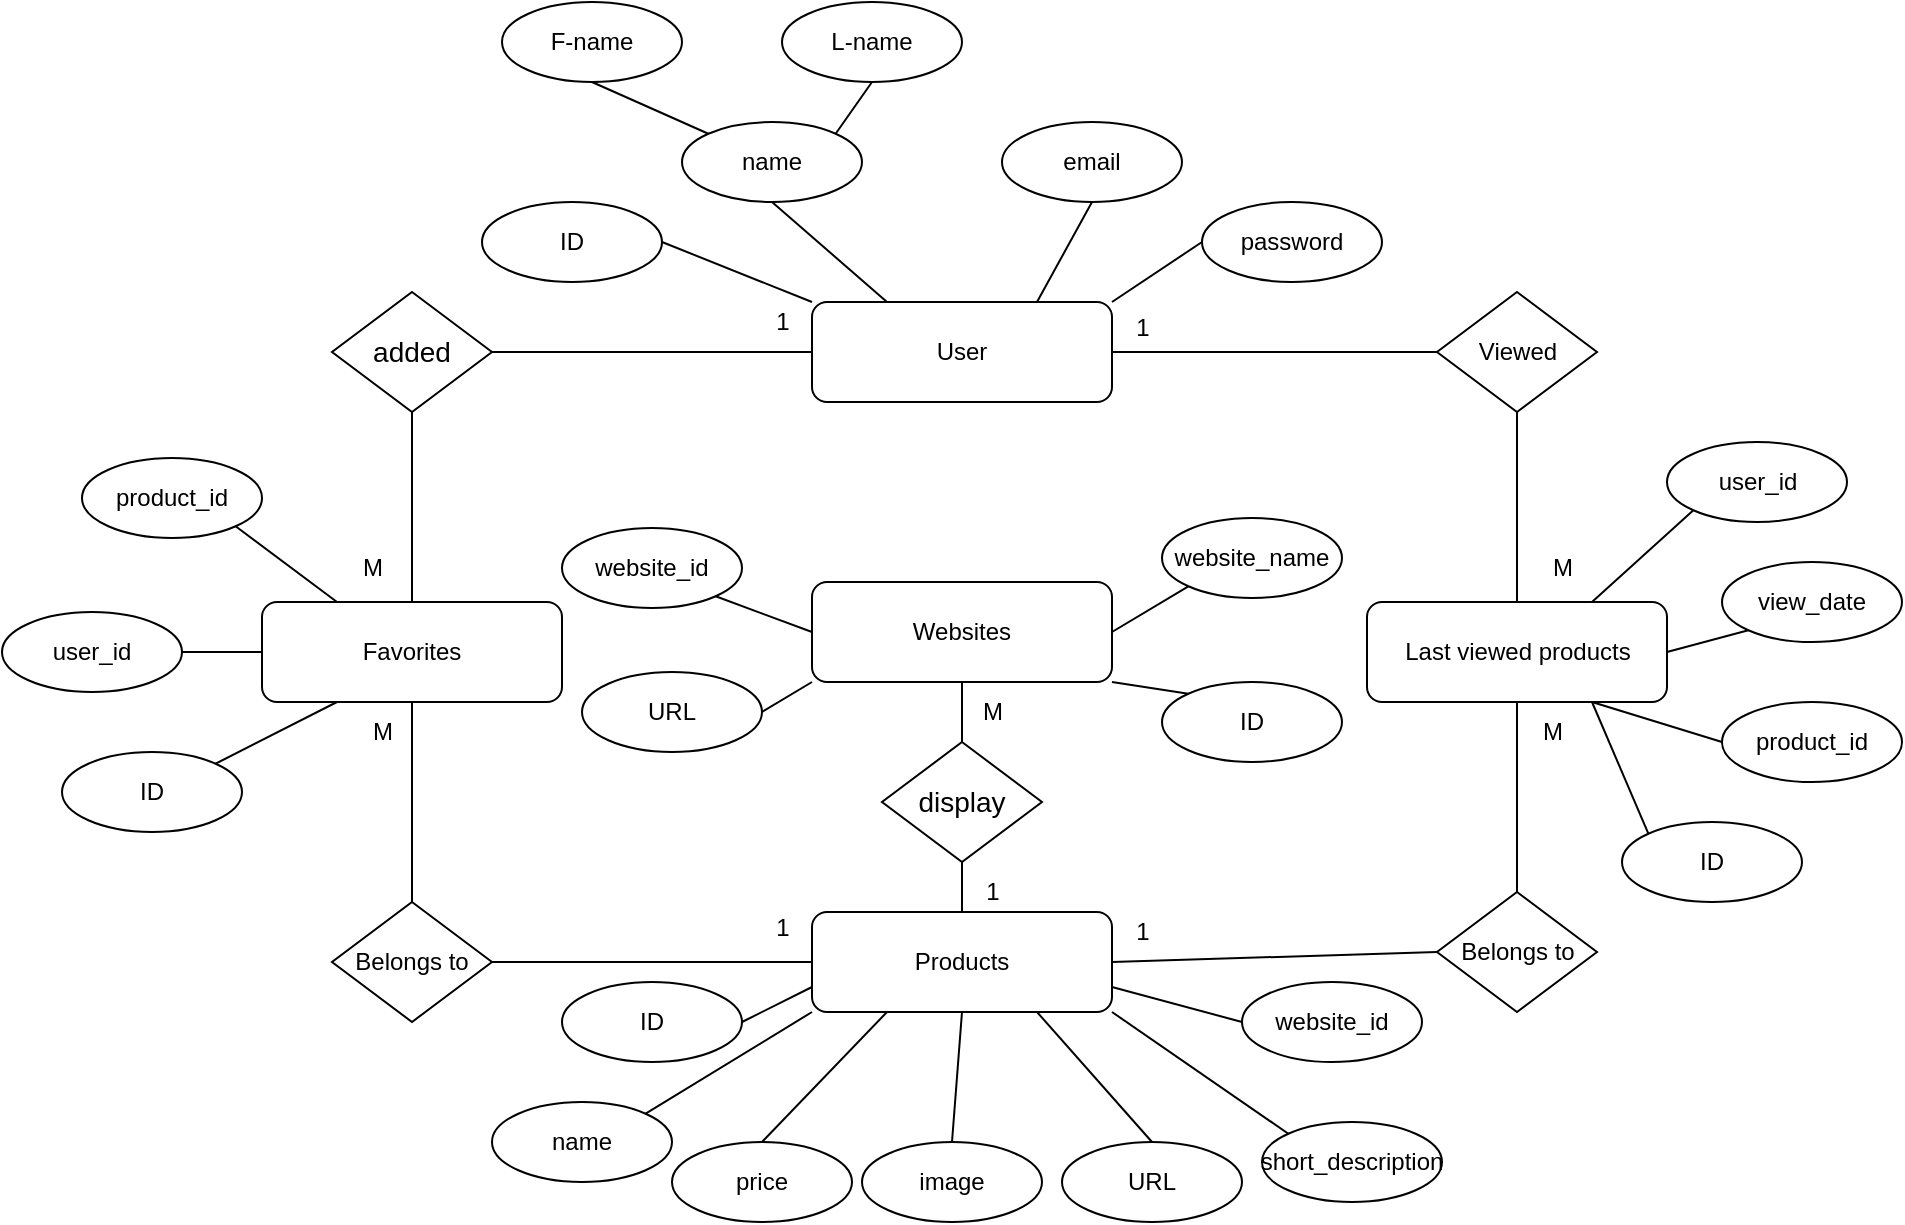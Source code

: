 <mxfile version="22.1.15" type="github">
  <diagram name="Page-1" id="WOP2-RksU-mO_7DsM-_O">
    <mxGraphModel dx="2331" dy="5171" grid="1" gridSize="10" guides="1" tooltips="1" connect="1" arrows="1" fold="1" page="1" pageScale="1" pageWidth="850" pageHeight="1100" math="0" shadow="0">
      <root>
        <mxCell id="0" />
        <mxCell id="1" parent="0" />
        <mxCell id="4PrdgSwKh92XZqFmVlbO-7" value="User" style="rounded=1;whiteSpace=wrap;html=1;" vertex="1" parent="1">
          <mxGeometry x="275" y="-3230" width="150" height="50" as="geometry" />
        </mxCell>
        <mxCell id="4PrdgSwKh92XZqFmVlbO-8" value="Products" style="rounded=1;whiteSpace=wrap;html=1;" vertex="1" parent="1">
          <mxGeometry x="275" y="-2925" width="150" height="50" as="geometry" />
        </mxCell>
        <mxCell id="4PrdgSwKh92XZqFmVlbO-10" value="Last viewed products" style="rounded=1;whiteSpace=wrap;html=1;" vertex="1" parent="1">
          <mxGeometry x="552.5" y="-3080" width="150" height="50" as="geometry" />
        </mxCell>
        <mxCell id="4PrdgSwKh92XZqFmVlbO-11" value="Favorites" style="rounded=1;whiteSpace=wrap;html=1;" vertex="1" parent="1">
          <mxGeometry y="-3080" width="150" height="50" as="geometry" />
        </mxCell>
        <mxCell id="4PrdgSwKh92XZqFmVlbO-12" value="Viewed" style="rhombus;whiteSpace=wrap;html=1;" vertex="1" parent="1">
          <mxGeometry x="587.5" y="-3235" width="80" height="60" as="geometry" />
        </mxCell>
        <mxCell id="4PrdgSwKh92XZqFmVlbO-13" value="" style="endArrow=none;html=1;rounded=0;exitX=0;exitY=0.5;exitDx=0;exitDy=0;entryX=1;entryY=0.5;entryDx=0;entryDy=0;" edge="1" parent="1" source="4PrdgSwKh92XZqFmVlbO-12" target="4PrdgSwKh92XZqFmVlbO-7">
          <mxGeometry width="50" height="50" relative="1" as="geometry">
            <mxPoint x="340" y="-3000" as="sourcePoint" />
            <mxPoint x="390" y="-3050" as="targetPoint" />
          </mxGeometry>
        </mxCell>
        <mxCell id="4PrdgSwKh92XZqFmVlbO-14" value="" style="endArrow=none;html=1;rounded=0;exitX=0.5;exitY=1;exitDx=0;exitDy=0;entryX=0.5;entryY=0;entryDx=0;entryDy=0;" edge="1" parent="1" source="4PrdgSwKh92XZqFmVlbO-12" target="4PrdgSwKh92XZqFmVlbO-10">
          <mxGeometry width="50" height="50" relative="1" as="geometry">
            <mxPoint x="340" y="-3000" as="sourcePoint" />
            <mxPoint x="390" y="-3050" as="targetPoint" />
          </mxGeometry>
        </mxCell>
        <mxCell id="4PrdgSwKh92XZqFmVlbO-16" value="&lt;span style=&quot;border-color: var(--border-color);&quot;&gt;&lt;font style=&quot;border-color: var(--border-color); font-size: 14px;&quot;&gt;added&lt;/font&gt;&lt;/span&gt;" style="rhombus;whiteSpace=wrap;html=1;" vertex="1" parent="1">
          <mxGeometry x="35" y="-3235" width="80" height="60" as="geometry" />
        </mxCell>
        <mxCell id="4PrdgSwKh92XZqFmVlbO-17" value="" style="endArrow=none;html=1;rounded=0;exitX=0.5;exitY=1;exitDx=0;exitDy=0;entryX=0.5;entryY=0;entryDx=0;entryDy=0;" edge="1" parent="1" source="4PrdgSwKh92XZqFmVlbO-16" target="4PrdgSwKh92XZqFmVlbO-11">
          <mxGeometry width="50" height="50" relative="1" as="geometry">
            <mxPoint x="-22.5" y="-2940" as="sourcePoint" />
            <mxPoint x="62.5" y="-2975" as="targetPoint" />
          </mxGeometry>
        </mxCell>
        <mxCell id="4PrdgSwKh92XZqFmVlbO-18" value="" style="endArrow=none;html=1;rounded=0;exitX=1;exitY=0.5;exitDx=0;exitDy=0;entryX=0;entryY=0.5;entryDx=0;entryDy=0;" edge="1" parent="1" source="4PrdgSwKh92XZqFmVlbO-16" target="4PrdgSwKh92XZqFmVlbO-7">
          <mxGeometry width="50" height="50" relative="1" as="geometry">
            <mxPoint x="-22.5" y="-2940" as="sourcePoint" />
            <mxPoint x="317.5" y="-2975" as="targetPoint" />
          </mxGeometry>
        </mxCell>
        <mxCell id="4PrdgSwKh92XZqFmVlbO-22" value="Belongs to" style="rhombus;whiteSpace=wrap;html=1;" vertex="1" parent="1">
          <mxGeometry x="35" y="-2930" width="80" height="60" as="geometry" />
        </mxCell>
        <mxCell id="4PrdgSwKh92XZqFmVlbO-23" value="" style="endArrow=none;html=1;rounded=0;exitX=0.5;exitY=0;exitDx=0;exitDy=0;entryX=0.5;entryY=1;entryDx=0;entryDy=0;" edge="1" parent="1" source="4PrdgSwKh92XZqFmVlbO-22" target="4PrdgSwKh92XZqFmVlbO-11">
          <mxGeometry width="50" height="50" relative="1" as="geometry">
            <mxPoint x="-65" y="-2835" as="sourcePoint" />
            <mxPoint x="20" y="-2870" as="targetPoint" />
          </mxGeometry>
        </mxCell>
        <mxCell id="4PrdgSwKh92XZqFmVlbO-24" value="" style="endArrow=none;html=1;rounded=0;exitX=1;exitY=0.5;exitDx=0;exitDy=0;entryX=0;entryY=0.5;entryDx=0;entryDy=0;" edge="1" parent="1" source="4PrdgSwKh92XZqFmVlbO-22" target="4PrdgSwKh92XZqFmVlbO-8">
          <mxGeometry width="50" height="50" relative="1" as="geometry">
            <mxPoint x="-65" y="-2835" as="sourcePoint" />
            <mxPoint x="275" y="-2870" as="targetPoint" />
          </mxGeometry>
        </mxCell>
        <mxCell id="4PrdgSwKh92XZqFmVlbO-25" value="Belongs to" style="rhombus;whiteSpace=wrap;html=1;" vertex="1" parent="1">
          <mxGeometry x="587.5" y="-2935" width="80" height="60" as="geometry" />
        </mxCell>
        <mxCell id="4PrdgSwKh92XZqFmVlbO-26" value="" style="endArrow=none;html=1;rounded=0;exitX=0;exitY=0.5;exitDx=0;exitDy=0;entryX=1;entryY=0.5;entryDx=0;entryDy=0;" edge="1" parent="1" source="4PrdgSwKh92XZqFmVlbO-25" target="4PrdgSwKh92XZqFmVlbO-8">
          <mxGeometry width="50" height="50" relative="1" as="geometry">
            <mxPoint x="337.5" y="-2885" as="sourcePoint" />
            <mxPoint x="422.5" y="-2920" as="targetPoint" />
          </mxGeometry>
        </mxCell>
        <mxCell id="4PrdgSwKh92XZqFmVlbO-27" value="" style="endArrow=none;html=1;rounded=0;exitX=0.5;exitY=0;exitDx=0;exitDy=0;entryX=0.5;entryY=1;entryDx=0;entryDy=0;" edge="1" parent="1" source="4PrdgSwKh92XZqFmVlbO-25" target="4PrdgSwKh92XZqFmVlbO-10">
          <mxGeometry width="50" height="50" relative="1" as="geometry">
            <mxPoint x="337.5" y="-2885" as="sourcePoint" />
            <mxPoint x="677.5" y="-2920" as="targetPoint" />
          </mxGeometry>
        </mxCell>
        <mxCell id="4PrdgSwKh92XZqFmVlbO-31" value="Websites" style="rounded=1;whiteSpace=wrap;html=1;" vertex="1" parent="1">
          <mxGeometry x="275" y="-3090" width="150" height="50" as="geometry" />
        </mxCell>
        <mxCell id="4PrdgSwKh92XZqFmVlbO-32" value="&lt;span style=&quot;border-color: var(--border-color);&quot;&gt;&lt;font style=&quot;border-color: var(--border-color); font-size: 14px;&quot;&gt;display&lt;/font&gt;&lt;/span&gt;" style="rhombus;whiteSpace=wrap;html=1;" vertex="1" parent="1">
          <mxGeometry x="310" y="-3010" width="80" height="60" as="geometry" />
        </mxCell>
        <mxCell id="4PrdgSwKh92XZqFmVlbO-33" value="" style="endArrow=none;html=1;rounded=0;exitX=0.5;exitY=0;exitDx=0;exitDy=0;entryX=0.5;entryY=1;entryDx=0;entryDy=0;" edge="1" parent="1" source="4PrdgSwKh92XZqFmVlbO-32" target="4PrdgSwKh92XZqFmVlbO-31">
          <mxGeometry width="50" height="50" relative="1" as="geometry">
            <mxPoint x="137.5" y="-2935" as="sourcePoint" />
            <mxPoint x="222.5" y="-2970" as="targetPoint" />
          </mxGeometry>
        </mxCell>
        <mxCell id="4PrdgSwKh92XZqFmVlbO-34" value="" style="endArrow=none;html=1;rounded=0;exitX=0.5;exitY=1;exitDx=0;exitDy=0;entryX=0.5;entryY=0;entryDx=0;entryDy=0;" edge="1" parent="1" source="4PrdgSwKh92XZqFmVlbO-32">
          <mxGeometry width="50" height="50" relative="1" as="geometry">
            <mxPoint x="137.5" y="-2935" as="sourcePoint" />
            <mxPoint x="350" y="-2925" as="targetPoint" />
          </mxGeometry>
        </mxCell>
        <mxCell id="4PrdgSwKh92XZqFmVlbO-41" value="1" style="text;html=1;align=center;verticalAlign=middle;resizable=0;points=[];autosize=1;strokeColor=none;fillColor=none;" vertex="1" parent="1">
          <mxGeometry x="350" y="-2950" width="30" height="30" as="geometry" />
        </mxCell>
        <mxCell id="4PrdgSwKh92XZqFmVlbO-42" value="M" style="text;html=1;align=center;verticalAlign=middle;resizable=0;points=[];autosize=1;strokeColor=none;fillColor=none;" vertex="1" parent="1">
          <mxGeometry x="350" y="-3040" width="30" height="30" as="geometry" />
        </mxCell>
        <mxCell id="4PrdgSwKh92XZqFmVlbO-43" value="1" style="text;html=1;align=center;verticalAlign=middle;resizable=0;points=[];autosize=1;strokeColor=none;fillColor=none;" vertex="1" parent="1">
          <mxGeometry x="425" y="-3232" width="30" height="30" as="geometry" />
        </mxCell>
        <mxCell id="4PrdgSwKh92XZqFmVlbO-44" value="M" style="text;html=1;align=center;verticalAlign=middle;resizable=0;points=[];autosize=1;strokeColor=none;fillColor=none;" vertex="1" parent="1">
          <mxGeometry x="635" y="-3112" width="30" height="30" as="geometry" />
        </mxCell>
        <mxCell id="4PrdgSwKh92XZqFmVlbO-45" value="1" style="text;html=1;align=center;verticalAlign=middle;resizable=0;points=[];autosize=1;strokeColor=none;fillColor=none;" vertex="1" parent="1">
          <mxGeometry x="245" y="-3235" width="30" height="30" as="geometry" />
        </mxCell>
        <mxCell id="4PrdgSwKh92XZqFmVlbO-46" value="M" style="text;html=1;align=center;verticalAlign=middle;resizable=0;points=[];autosize=1;strokeColor=none;fillColor=none;" vertex="1" parent="1">
          <mxGeometry x="40" y="-3112" width="30" height="30" as="geometry" />
        </mxCell>
        <mxCell id="4PrdgSwKh92XZqFmVlbO-47" value="1" style="text;html=1;align=center;verticalAlign=middle;resizable=0;points=[];autosize=1;strokeColor=none;fillColor=none;" vertex="1" parent="1">
          <mxGeometry x="425" y="-2930" width="30" height="30" as="geometry" />
        </mxCell>
        <mxCell id="4PrdgSwKh92XZqFmVlbO-48" value="1" style="text;html=1;align=center;verticalAlign=middle;resizable=0;points=[];autosize=1;strokeColor=none;fillColor=none;" vertex="1" parent="1">
          <mxGeometry x="245" y="-2932" width="30" height="30" as="geometry" />
        </mxCell>
        <mxCell id="4PrdgSwKh92XZqFmVlbO-49" value="M" style="text;html=1;align=center;verticalAlign=middle;resizable=0;points=[];autosize=1;strokeColor=none;fillColor=none;" vertex="1" parent="1">
          <mxGeometry x="45" y="-3030" width="30" height="30" as="geometry" />
        </mxCell>
        <mxCell id="4PrdgSwKh92XZqFmVlbO-50" value="M" style="text;html=1;align=center;verticalAlign=middle;resizable=0;points=[];autosize=1;strokeColor=none;fillColor=none;" vertex="1" parent="1">
          <mxGeometry x="630" y="-3030" width="30" height="30" as="geometry" />
        </mxCell>
        <mxCell id="4PrdgSwKh92XZqFmVlbO-51" value="URL" style="ellipse;whiteSpace=wrap;html=1;" vertex="1" parent="1">
          <mxGeometry x="160" y="-3045" width="90" height="40" as="geometry" />
        </mxCell>
        <mxCell id="4PrdgSwKh92XZqFmVlbO-53" value="website_name" style="ellipse;whiteSpace=wrap;html=1;" vertex="1" parent="1">
          <mxGeometry x="450" y="-3122" width="90" height="40" as="geometry" />
        </mxCell>
        <mxCell id="4PrdgSwKh92XZqFmVlbO-54" value="website_id" style="ellipse;whiteSpace=wrap;html=1;" vertex="1" parent="1">
          <mxGeometry x="150" y="-3117" width="90" height="40" as="geometry" />
        </mxCell>
        <mxCell id="4PrdgSwKh92XZqFmVlbO-55" value="" style="endArrow=none;html=1;rounded=0;exitX=0;exitY=0.5;exitDx=0;exitDy=0;entryX=1;entryY=1;entryDx=0;entryDy=0;" edge="1" parent="1" source="4PrdgSwKh92XZqFmVlbO-31" target="4PrdgSwKh92XZqFmVlbO-54">
          <mxGeometry width="50" height="50" relative="1" as="geometry">
            <mxPoint x="180" y="-3030" as="sourcePoint" />
            <mxPoint x="230" y="-3080" as="targetPoint" />
          </mxGeometry>
        </mxCell>
        <mxCell id="4PrdgSwKh92XZqFmVlbO-56" value="" style="endArrow=none;html=1;rounded=0;exitX=1;exitY=0.5;exitDx=0;exitDy=0;entryX=0;entryY=1;entryDx=0;entryDy=0;" edge="1" parent="1" source="4PrdgSwKh92XZqFmVlbO-51" target="4PrdgSwKh92XZqFmVlbO-31">
          <mxGeometry width="50" height="50" relative="1" as="geometry">
            <mxPoint x="360" y="-3080" as="sourcePoint" />
            <mxPoint x="360" y="-3102" as="targetPoint" />
          </mxGeometry>
        </mxCell>
        <mxCell id="4PrdgSwKh92XZqFmVlbO-57" value="" style="endArrow=none;html=1;rounded=0;exitX=1;exitY=0.5;exitDx=0;exitDy=0;entryX=0;entryY=1;entryDx=0;entryDy=0;" edge="1" parent="1" source="4PrdgSwKh92XZqFmVlbO-31" target="4PrdgSwKh92XZqFmVlbO-53">
          <mxGeometry width="50" height="50" relative="1" as="geometry">
            <mxPoint x="370" y="-3070" as="sourcePoint" />
            <mxPoint x="370" y="-3092" as="targetPoint" />
          </mxGeometry>
        </mxCell>
        <mxCell id="4PrdgSwKh92XZqFmVlbO-59" value="name" style="ellipse;whiteSpace=wrap;html=1;" vertex="1" parent="1">
          <mxGeometry x="210" y="-3320" width="90" height="40" as="geometry" />
        </mxCell>
        <mxCell id="4PrdgSwKh92XZqFmVlbO-60" value="password" style="ellipse;whiteSpace=wrap;html=1;" vertex="1" parent="1">
          <mxGeometry x="470" y="-3280" width="90" height="40" as="geometry" />
        </mxCell>
        <mxCell id="4PrdgSwKh92XZqFmVlbO-61" value="email" style="ellipse;whiteSpace=wrap;html=1;" vertex="1" parent="1">
          <mxGeometry x="370" y="-3320" width="90" height="40" as="geometry" />
        </mxCell>
        <mxCell id="4PrdgSwKh92XZqFmVlbO-62" value="ID" style="ellipse;whiteSpace=wrap;html=1;" vertex="1" parent="1">
          <mxGeometry x="110" y="-3280" width="90" height="40" as="geometry" />
        </mxCell>
        <mxCell id="4PrdgSwKh92XZqFmVlbO-63" value="" style="endArrow=none;html=1;rounded=0;exitX=1;exitY=0.5;exitDx=0;exitDy=0;entryX=0;entryY=0;entryDx=0;entryDy=0;" edge="1" parent="1" source="4PrdgSwKh92XZqFmVlbO-62" target="4PrdgSwKh92XZqFmVlbO-7">
          <mxGeometry width="50" height="50" relative="1" as="geometry">
            <mxPoint x="180" y="-3030" as="sourcePoint" />
            <mxPoint x="230" y="-3080" as="targetPoint" />
          </mxGeometry>
        </mxCell>
        <mxCell id="4PrdgSwKh92XZqFmVlbO-64" value="" style="endArrow=none;html=1;rounded=0;exitX=0.5;exitY=1;exitDx=0;exitDy=0;entryX=0.25;entryY=0;entryDx=0;entryDy=0;" edge="1" parent="1" source="4PrdgSwKh92XZqFmVlbO-59" target="4PrdgSwKh92XZqFmVlbO-7">
          <mxGeometry width="50" height="50" relative="1" as="geometry">
            <mxPoint x="210" y="-3250" as="sourcePoint" />
            <mxPoint x="285" y="-3220" as="targetPoint" />
          </mxGeometry>
        </mxCell>
        <mxCell id="4PrdgSwKh92XZqFmVlbO-65" value="" style="endArrow=none;html=1;rounded=0;exitX=0.5;exitY=1;exitDx=0;exitDy=0;entryX=0.75;entryY=0;entryDx=0;entryDy=0;" edge="1" parent="1" source="4PrdgSwKh92XZqFmVlbO-61" target="4PrdgSwKh92XZqFmVlbO-7">
          <mxGeometry width="50" height="50" relative="1" as="geometry">
            <mxPoint x="220" y="-3240" as="sourcePoint" />
            <mxPoint x="295" y="-3210" as="targetPoint" />
          </mxGeometry>
        </mxCell>
        <mxCell id="4PrdgSwKh92XZqFmVlbO-66" value="" style="endArrow=none;html=1;rounded=0;exitX=0;exitY=0.5;exitDx=0;exitDy=0;entryX=1;entryY=0;entryDx=0;entryDy=0;" edge="1" parent="1" source="4PrdgSwKh92XZqFmVlbO-60" target="4PrdgSwKh92XZqFmVlbO-7">
          <mxGeometry width="50" height="50" relative="1" as="geometry">
            <mxPoint x="230" y="-3230" as="sourcePoint" />
            <mxPoint x="305" y="-3200" as="targetPoint" />
          </mxGeometry>
        </mxCell>
        <mxCell id="4PrdgSwKh92XZqFmVlbO-67" value="F-name" style="ellipse;whiteSpace=wrap;html=1;" vertex="1" parent="1">
          <mxGeometry x="120" y="-3380" width="90" height="40" as="geometry" />
        </mxCell>
        <mxCell id="4PrdgSwKh92XZqFmVlbO-68" value="L-name" style="ellipse;whiteSpace=wrap;html=1;" vertex="1" parent="1">
          <mxGeometry x="260" y="-3380" width="90" height="40" as="geometry" />
        </mxCell>
        <mxCell id="4PrdgSwKh92XZqFmVlbO-69" value="" style="endArrow=none;html=1;rounded=0;exitX=0.5;exitY=1;exitDx=0;exitDy=0;entryX=0;entryY=0;entryDx=0;entryDy=0;" edge="1" parent="1" source="4PrdgSwKh92XZqFmVlbO-67" target="4PrdgSwKh92XZqFmVlbO-59">
          <mxGeometry width="50" height="50" relative="1" as="geometry">
            <mxPoint x="180" y="-3030" as="sourcePoint" />
            <mxPoint x="230" y="-3080" as="targetPoint" />
          </mxGeometry>
        </mxCell>
        <mxCell id="4PrdgSwKh92XZqFmVlbO-70" value="" style="endArrow=none;html=1;rounded=0;exitX=0.5;exitY=1;exitDx=0;exitDy=0;entryX=1;entryY=0;entryDx=0;entryDy=0;" edge="1" parent="1" source="4PrdgSwKh92XZqFmVlbO-68" target="4PrdgSwKh92XZqFmVlbO-59">
          <mxGeometry width="50" height="50" relative="1" as="geometry">
            <mxPoint x="207" y="-3346" as="sourcePoint" />
            <mxPoint x="233" y="-3314" as="targetPoint" />
          </mxGeometry>
        </mxCell>
        <mxCell id="4PrdgSwKh92XZqFmVlbO-71" value="user_id" style="ellipse;whiteSpace=wrap;html=1;" vertex="1" parent="1">
          <mxGeometry x="702.5" y="-3160" width="90" height="40" as="geometry" />
        </mxCell>
        <mxCell id="4PrdgSwKh92XZqFmVlbO-73" value="view_date" style="ellipse;whiteSpace=wrap;html=1;" vertex="1" parent="1">
          <mxGeometry x="730" y="-3100" width="90" height="40" as="geometry" />
        </mxCell>
        <mxCell id="4PrdgSwKh92XZqFmVlbO-74" value="product_id" style="ellipse;whiteSpace=wrap;html=1;" vertex="1" parent="1">
          <mxGeometry x="730" y="-3030" width="90" height="40" as="geometry" />
        </mxCell>
        <mxCell id="4PrdgSwKh92XZqFmVlbO-75" value="" style="endArrow=none;html=1;rounded=0;exitX=0.75;exitY=0;exitDx=0;exitDy=0;entryX=0;entryY=1;entryDx=0;entryDy=0;" edge="1" parent="1" source="4PrdgSwKh92XZqFmVlbO-10" target="4PrdgSwKh92XZqFmVlbO-71">
          <mxGeometry width="50" height="50" relative="1" as="geometry">
            <mxPoint x="480" y="-3020" as="sourcePoint" />
            <mxPoint x="530" y="-3070" as="targetPoint" />
          </mxGeometry>
        </mxCell>
        <mxCell id="4PrdgSwKh92XZqFmVlbO-76" value="" style="endArrow=none;html=1;rounded=0;exitX=1;exitY=0.5;exitDx=0;exitDy=0;entryX=0;entryY=1;entryDx=0;entryDy=0;" edge="1" parent="1" source="4PrdgSwKh92XZqFmVlbO-10" target="4PrdgSwKh92XZqFmVlbO-73">
          <mxGeometry width="50" height="50" relative="1" as="geometry">
            <mxPoint x="480" y="-3020" as="sourcePoint" />
            <mxPoint x="530" y="-3070" as="targetPoint" />
          </mxGeometry>
        </mxCell>
        <mxCell id="4PrdgSwKh92XZqFmVlbO-77" value="" style="endArrow=none;html=1;rounded=0;exitX=0.75;exitY=1;exitDx=0;exitDy=0;entryX=0;entryY=0.5;entryDx=0;entryDy=0;" edge="1" parent="1" source="4PrdgSwKh92XZqFmVlbO-10" target="4PrdgSwKh92XZqFmVlbO-74">
          <mxGeometry width="50" height="50" relative="1" as="geometry">
            <mxPoint x="480" y="-3020" as="sourcePoint" />
            <mxPoint x="530" y="-3070" as="targetPoint" />
          </mxGeometry>
        </mxCell>
        <mxCell id="4PrdgSwKh92XZqFmVlbO-78" value="ID" style="ellipse;whiteSpace=wrap;html=1;" vertex="1" parent="1">
          <mxGeometry x="150" y="-2890" width="90" height="40" as="geometry" />
        </mxCell>
        <mxCell id="4PrdgSwKh92XZqFmVlbO-79" value="price" style="ellipse;whiteSpace=wrap;html=1;" vertex="1" parent="1">
          <mxGeometry x="205" y="-2810" width="90" height="40" as="geometry" />
        </mxCell>
        <mxCell id="4PrdgSwKh92XZqFmVlbO-80" value="image" style="ellipse;whiteSpace=wrap;html=1;" vertex="1" parent="1">
          <mxGeometry x="300" y="-2810" width="90" height="40" as="geometry" />
        </mxCell>
        <mxCell id="4PrdgSwKh92XZqFmVlbO-81" value="ID" style="ellipse;whiteSpace=wrap;html=1;" vertex="1" parent="1">
          <mxGeometry x="680" y="-2970" width="90" height="40" as="geometry" />
        </mxCell>
        <mxCell id="4PrdgSwKh92XZqFmVlbO-82" value="" style="endArrow=none;html=1;rounded=0;exitX=0.75;exitY=1;exitDx=0;exitDy=0;entryX=0;entryY=0;entryDx=0;entryDy=0;" edge="1" parent="1" source="4PrdgSwKh92XZqFmVlbO-10" target="4PrdgSwKh92XZqFmVlbO-81">
          <mxGeometry width="50" height="50" relative="1" as="geometry">
            <mxPoint x="675" y="-3020" as="sourcePoint" />
            <mxPoint x="740" y="-3000" as="targetPoint" />
          </mxGeometry>
        </mxCell>
        <mxCell id="4PrdgSwKh92XZqFmVlbO-83" value="ID" style="ellipse;whiteSpace=wrap;html=1;" vertex="1" parent="1">
          <mxGeometry x="450" y="-3040" width="90" height="40" as="geometry" />
        </mxCell>
        <mxCell id="4PrdgSwKh92XZqFmVlbO-84" value="" style="endArrow=none;html=1;rounded=0;exitX=1;exitY=1;exitDx=0;exitDy=0;entryX=0;entryY=0;entryDx=0;entryDy=0;" edge="1" parent="1" source="4PrdgSwKh92XZqFmVlbO-31" target="4PrdgSwKh92XZqFmVlbO-83">
          <mxGeometry width="50" height="50" relative="1" as="geometry">
            <mxPoint x="330" y="-3170" as="sourcePoint" />
            <mxPoint x="380" y="-3220" as="targetPoint" />
          </mxGeometry>
        </mxCell>
        <mxCell id="4PrdgSwKh92XZqFmVlbO-86" value="&lt;div&gt;short_description&lt;/div&gt;" style="ellipse;whiteSpace=wrap;html=1;" vertex="1" parent="1">
          <mxGeometry x="500" y="-2820" width="90" height="40" as="geometry" />
        </mxCell>
        <mxCell id="4PrdgSwKh92XZqFmVlbO-87" value="&lt;div&gt;website_id&lt;/div&gt;" style="ellipse;whiteSpace=wrap;html=1;" vertex="1" parent="1">
          <mxGeometry x="490" y="-2890" width="90" height="40" as="geometry" />
        </mxCell>
        <mxCell id="4PrdgSwKh92XZqFmVlbO-88" value="URL" style="ellipse;whiteSpace=wrap;html=1;" vertex="1" parent="1">
          <mxGeometry x="400" y="-2810" width="90" height="40" as="geometry" />
        </mxCell>
        <mxCell id="4PrdgSwKh92XZqFmVlbO-89" value="" style="endArrow=none;html=1;rounded=0;exitX=1;exitY=0.5;exitDx=0;exitDy=0;entryX=0;entryY=0.75;entryDx=0;entryDy=0;" edge="1" parent="1" source="4PrdgSwKh92XZqFmVlbO-78" target="4PrdgSwKh92XZqFmVlbO-8">
          <mxGeometry width="50" height="50" relative="1" as="geometry">
            <mxPoint x="330" y="-2900" as="sourcePoint" />
            <mxPoint x="380" y="-2950" as="targetPoint" />
          </mxGeometry>
        </mxCell>
        <mxCell id="4PrdgSwKh92XZqFmVlbO-90" value="" style="endArrow=none;html=1;rounded=0;entryX=0.25;entryY=1;entryDx=0;entryDy=0;exitX=0.5;exitY=0;exitDx=0;exitDy=0;" edge="1" parent="1" source="4PrdgSwKh92XZqFmVlbO-79" target="4PrdgSwKh92XZqFmVlbO-8">
          <mxGeometry width="50" height="50" relative="1" as="geometry">
            <mxPoint x="250" y="-2845" as="sourcePoint" />
            <mxPoint x="285" y="-2865" as="targetPoint" />
          </mxGeometry>
        </mxCell>
        <mxCell id="4PrdgSwKh92XZqFmVlbO-91" value="" style="endArrow=none;html=1;rounded=0;exitX=0.5;exitY=0;exitDx=0;exitDy=0;entryX=0.5;entryY=1;entryDx=0;entryDy=0;" edge="1" parent="1" source="4PrdgSwKh92XZqFmVlbO-80" target="4PrdgSwKh92XZqFmVlbO-8">
          <mxGeometry width="50" height="50" relative="1" as="geometry">
            <mxPoint x="245" y="-2800" as="sourcePoint" />
            <mxPoint x="320" y="-2870" as="targetPoint" />
          </mxGeometry>
        </mxCell>
        <mxCell id="4PrdgSwKh92XZqFmVlbO-92" value="" style="endArrow=none;html=1;rounded=0;entryX=0.75;entryY=1;entryDx=0;entryDy=0;exitX=0.5;exitY=0;exitDx=0;exitDy=0;" edge="1" parent="1" source="4PrdgSwKh92XZqFmVlbO-88" target="4PrdgSwKh92XZqFmVlbO-8">
          <mxGeometry width="50" height="50" relative="1" as="geometry">
            <mxPoint x="255" y="-2790" as="sourcePoint" />
            <mxPoint x="333" y="-2855" as="targetPoint" />
          </mxGeometry>
        </mxCell>
        <mxCell id="4PrdgSwKh92XZqFmVlbO-93" value="" style="endArrow=none;html=1;rounded=0;entryX=1;entryY=1;entryDx=0;entryDy=0;exitX=0;exitY=0;exitDx=0;exitDy=0;" edge="1" parent="1" source="4PrdgSwKh92XZqFmVlbO-86" target="4PrdgSwKh92XZqFmVlbO-8">
          <mxGeometry width="50" height="50" relative="1" as="geometry">
            <mxPoint x="265" y="-2780" as="sourcePoint" />
            <mxPoint x="343" y="-2845" as="targetPoint" />
          </mxGeometry>
        </mxCell>
        <mxCell id="4PrdgSwKh92XZqFmVlbO-94" value="" style="endArrow=none;html=1;rounded=0;entryX=1;entryY=0.75;entryDx=0;entryDy=0;exitX=0;exitY=0.5;exitDx=0;exitDy=0;" edge="1" parent="1" source="4PrdgSwKh92XZqFmVlbO-87" target="4PrdgSwKh92XZqFmVlbO-8">
          <mxGeometry width="50" height="50" relative="1" as="geometry">
            <mxPoint x="275" y="-2770" as="sourcePoint" />
            <mxPoint x="353" y="-2835" as="targetPoint" />
          </mxGeometry>
        </mxCell>
        <mxCell id="4PrdgSwKh92XZqFmVlbO-95" value="name" style="ellipse;whiteSpace=wrap;html=1;" vertex="1" parent="1">
          <mxGeometry x="115" y="-2830" width="90" height="40" as="geometry" />
        </mxCell>
        <mxCell id="4PrdgSwKh92XZqFmVlbO-97" value="" style="endArrow=none;html=1;rounded=0;entryX=0;entryY=1;entryDx=0;entryDy=0;exitX=1;exitY=0;exitDx=0;exitDy=0;" edge="1" parent="1" source="4PrdgSwKh92XZqFmVlbO-95" target="4PrdgSwKh92XZqFmVlbO-8">
          <mxGeometry width="50" height="50" relative="1" as="geometry">
            <mxPoint x="260" y="-2800" as="sourcePoint" />
            <mxPoint x="323" y="-2865" as="targetPoint" />
          </mxGeometry>
        </mxCell>
        <mxCell id="4PrdgSwKh92XZqFmVlbO-98" value="product_id" style="ellipse;whiteSpace=wrap;html=1;" vertex="1" parent="1">
          <mxGeometry x="-90" y="-3152" width="90" height="40" as="geometry" />
        </mxCell>
        <mxCell id="4PrdgSwKh92XZqFmVlbO-99" value="user_id" style="ellipse;whiteSpace=wrap;html=1;" vertex="1" parent="1">
          <mxGeometry x="-130" y="-3075" width="90" height="40" as="geometry" />
        </mxCell>
        <mxCell id="4PrdgSwKh92XZqFmVlbO-100" value="ID" style="ellipse;whiteSpace=wrap;html=1;" vertex="1" parent="1">
          <mxGeometry x="-100" y="-3005" width="90" height="40" as="geometry" />
        </mxCell>
        <mxCell id="4PrdgSwKh92XZqFmVlbO-101" value="" style="endArrow=none;html=1;rounded=0;exitX=1;exitY=0;exitDx=0;exitDy=0;entryX=0.25;entryY=1;entryDx=0;entryDy=0;" edge="1" parent="1" source="4PrdgSwKh92XZqFmVlbO-100" target="4PrdgSwKh92XZqFmVlbO-11">
          <mxGeometry width="50" height="50" relative="1" as="geometry">
            <mxPoint x="180" y="-3000" as="sourcePoint" />
            <mxPoint x="230" y="-3050" as="targetPoint" />
          </mxGeometry>
        </mxCell>
        <mxCell id="4PrdgSwKh92XZqFmVlbO-102" value="" style="endArrow=none;html=1;rounded=0;exitX=1;exitY=0.5;exitDx=0;exitDy=0;entryX=0;entryY=0.5;entryDx=0;entryDy=0;" edge="1" parent="1" source="4PrdgSwKh92XZqFmVlbO-99" target="4PrdgSwKh92XZqFmVlbO-11">
          <mxGeometry width="50" height="50" relative="1" as="geometry">
            <mxPoint x="-13" y="-2989" as="sourcePoint" />
            <mxPoint x="48" y="-3020" as="targetPoint" />
          </mxGeometry>
        </mxCell>
        <mxCell id="4PrdgSwKh92XZqFmVlbO-103" value="" style="endArrow=none;html=1;rounded=0;exitX=1;exitY=1;exitDx=0;exitDy=0;entryX=0.25;entryY=0;entryDx=0;entryDy=0;" edge="1" parent="1" source="4PrdgSwKh92XZqFmVlbO-98" target="4PrdgSwKh92XZqFmVlbO-11">
          <mxGeometry width="50" height="50" relative="1" as="geometry">
            <mxPoint x="-3" y="-2979" as="sourcePoint" />
            <mxPoint x="58" y="-3010" as="targetPoint" />
          </mxGeometry>
        </mxCell>
      </root>
    </mxGraphModel>
  </diagram>
</mxfile>

